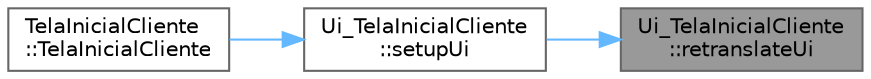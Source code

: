 digraph "Ui_TelaInicialCliente::retranslateUi"
{
 // LATEX_PDF_SIZE
  bgcolor="transparent";
  edge [fontname=Helvetica,fontsize=10,labelfontname=Helvetica,labelfontsize=10];
  node [fontname=Helvetica,fontsize=10,shape=box,height=0.2,width=0.4];
  rankdir="RL";
  Node1 [id="Node000001",label="Ui_TelaInicialCliente\l::retranslateUi",height=0.2,width=0.4,color="gray40", fillcolor="grey60", style="filled", fontcolor="black",tooltip=" "];
  Node1 -> Node2 [id="edge1_Node000001_Node000002",dir="back",color="steelblue1",style="solid",tooltip=" "];
  Node2 [id="Node000002",label="Ui_TelaInicialCliente\l::setupUi",height=0.2,width=0.4,color="grey40", fillcolor="white", style="filled",URL="$class_ui___tela_inicial_cliente.html#a3b55dcb750bc185fcc0a4f42680ff5af",tooltip=" "];
  Node2 -> Node3 [id="edge2_Node000002_Node000003",dir="back",color="steelblue1",style="solid",tooltip=" "];
  Node3 [id="Node000003",label="TelaInicialCliente\l::TelaInicialCliente",height=0.2,width=0.4,color="grey40", fillcolor="white", style="filled",URL="$class_tela_inicial_cliente.html#a0776254714f6fc47eb64bab59229813a",tooltip=" "];
}
